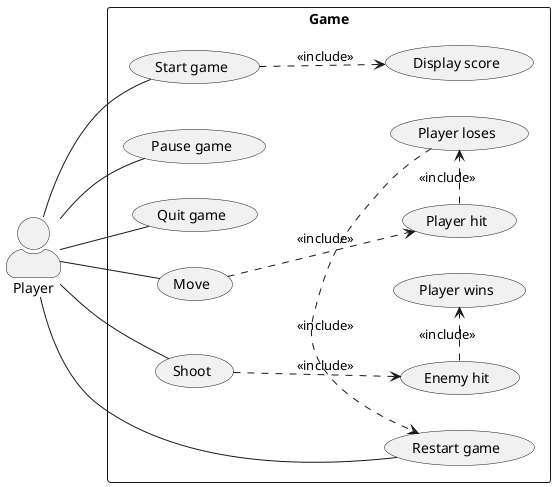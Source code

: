 @startuml
left to right direction
skinparam packageStyle rect
skinparam actorStyle awesome
actor Player
rectangle Game {
    Player -- (Start game)
    Player -- (Pause game)
    Player -- (Quit game)
    Player -- (Move)
    (Move) .down.> (Player hit) : <<include>>
    (Player hit) .right.> (Player loses) : <<include>>
    Player -- (Shoot)
    (Shoot) .down.> (Enemy hit) : <<include>>
    (Enemy hit) .right.> (Player wins) : <<include>>
    (Start game) .down.> (Display score) : <<include>>
    Player -- (Restart game)
    (Player loses) .right.> (Restart game) : <<include>>
}
@enduml
